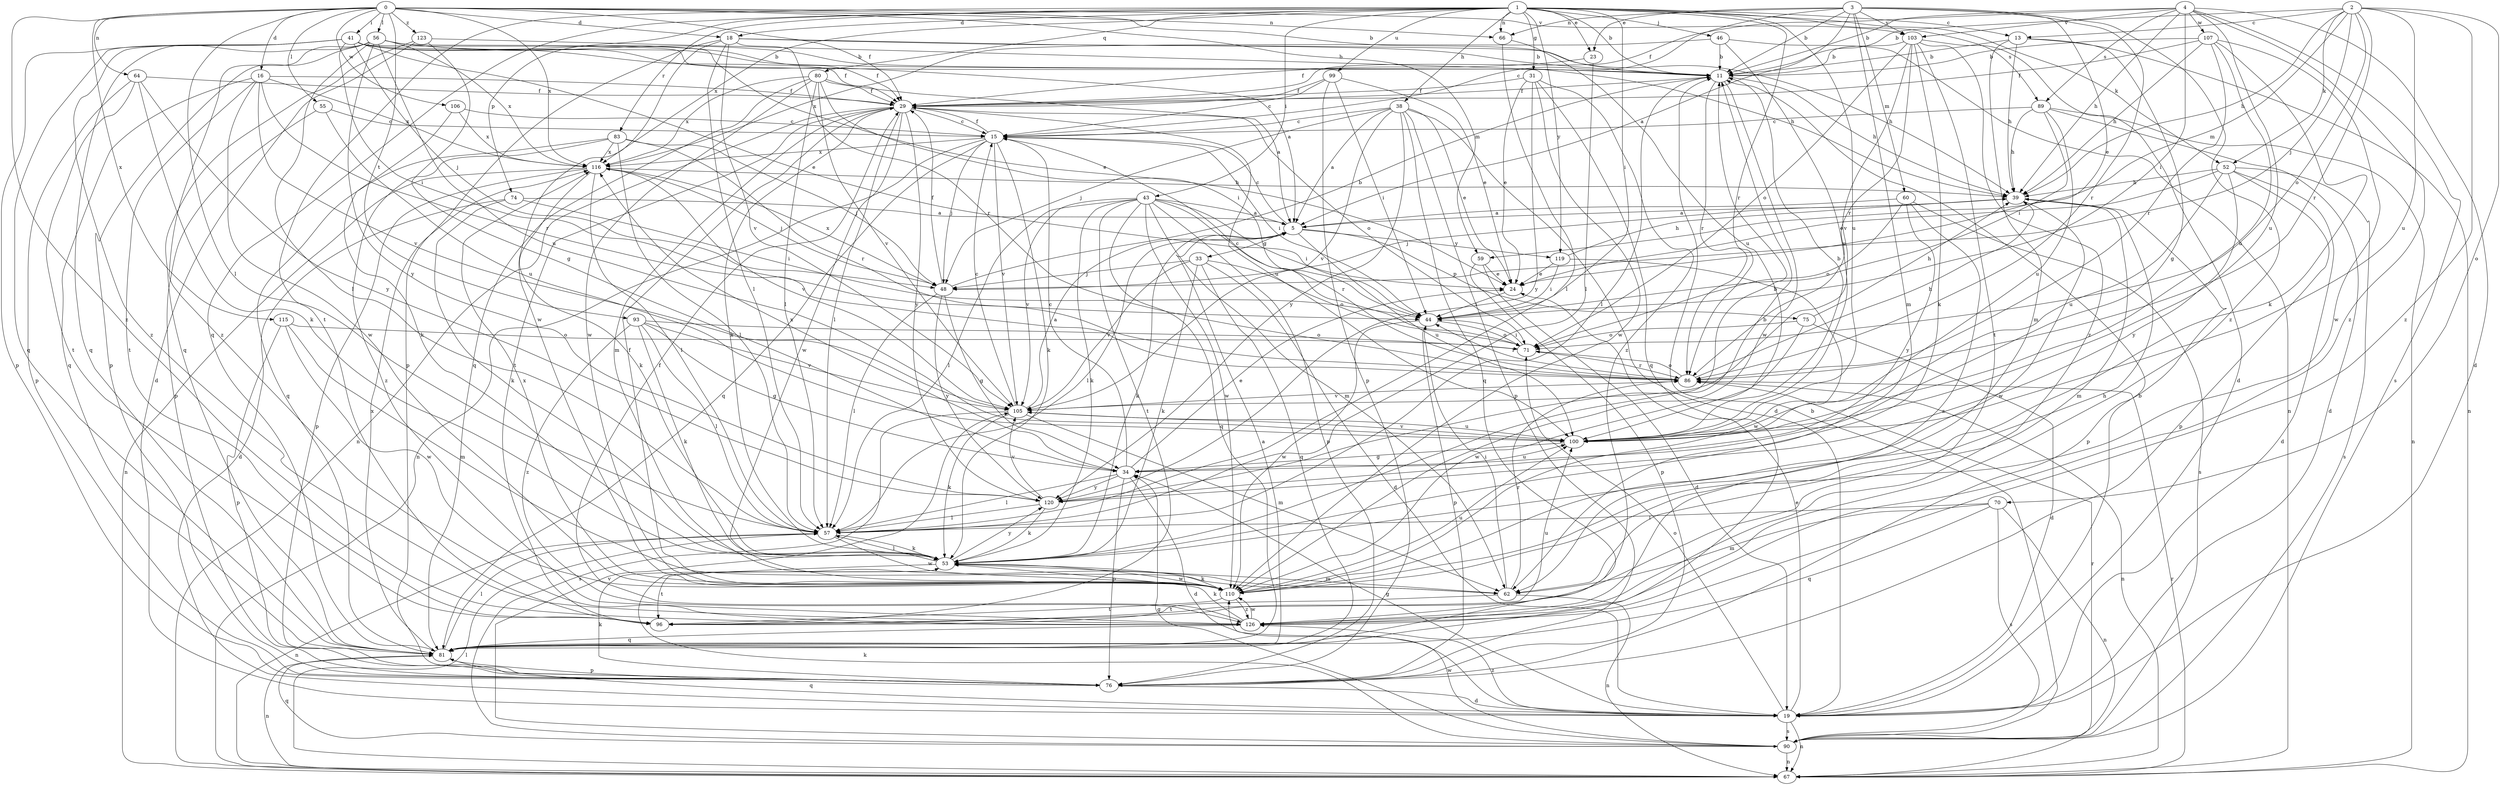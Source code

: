strict digraph  {
0;
1;
2;
3;
4;
5;
11;
13;
15;
16;
18;
19;
23;
24;
29;
31;
33;
34;
38;
39;
41;
43;
44;
46;
48;
52;
53;
55;
56;
57;
59;
60;
62;
64;
66;
67;
70;
71;
74;
75;
76;
80;
81;
83;
86;
89;
90;
93;
96;
99;
100;
103;
105;
106;
107;
110;
115;
116;
119;
120;
123;
126;
0 -> 11  [label=b];
0 -> 16  [label=d];
0 -> 18  [label=d];
0 -> 29  [label=f];
0 -> 41  [label=i];
0 -> 55  [label=l];
0 -> 56  [label=l];
0 -> 57  [label=l];
0 -> 59  [label=m];
0 -> 64  [label=n];
0 -> 66  [label=n];
0 -> 93  [label=t];
0 -> 103  [label=v];
0 -> 106  [label=w];
0 -> 115  [label=x];
0 -> 116  [label=x];
0 -> 123  [label=z];
0 -> 126  [label=z];
1 -> 11  [label=b];
1 -> 13  [label=c];
1 -> 18  [label=d];
1 -> 23  [label=e];
1 -> 31  [label=g];
1 -> 38  [label=h];
1 -> 43  [label=i];
1 -> 44  [label=i];
1 -> 46  [label=j];
1 -> 52  [label=k];
1 -> 66  [label=n];
1 -> 74  [label=p];
1 -> 80  [label=q];
1 -> 81  [label=q];
1 -> 83  [label=r];
1 -> 86  [label=r];
1 -> 89  [label=s];
1 -> 96  [label=t];
1 -> 99  [label=u];
1 -> 100  [label=u];
1 -> 116  [label=x];
1 -> 119  [label=y];
2 -> 11  [label=b];
2 -> 13  [label=c];
2 -> 39  [label=h];
2 -> 48  [label=j];
2 -> 52  [label=k];
2 -> 59  [label=m];
2 -> 70  [label=o];
2 -> 71  [label=o];
2 -> 86  [label=r];
2 -> 100  [label=u];
2 -> 126  [label=z];
3 -> 5  [label=a];
3 -> 11  [label=b];
3 -> 15  [label=c];
3 -> 23  [label=e];
3 -> 24  [label=e];
3 -> 60  [label=m];
3 -> 62  [label=m];
3 -> 66  [label=n];
3 -> 86  [label=r];
3 -> 103  [label=v];
3 -> 126  [label=z];
4 -> 11  [label=b];
4 -> 19  [label=d];
4 -> 29  [label=f];
4 -> 39  [label=h];
4 -> 44  [label=i];
4 -> 89  [label=s];
4 -> 90  [label=s];
4 -> 100  [label=u];
4 -> 103  [label=v];
4 -> 107  [label=w];
4 -> 126  [label=z];
5 -> 15  [label=c];
5 -> 33  [label=g];
5 -> 53  [label=k];
5 -> 57  [label=l];
5 -> 75  [label=p];
5 -> 100  [label=u];
5 -> 119  [label=y];
11 -> 29  [label=f];
11 -> 39  [label=h];
11 -> 57  [label=l];
11 -> 86  [label=r];
11 -> 110  [label=w];
13 -> 11  [label=b];
13 -> 34  [label=g];
13 -> 39  [label=h];
13 -> 62  [label=m];
13 -> 67  [label=n];
15 -> 29  [label=f];
15 -> 44  [label=i];
15 -> 48  [label=j];
15 -> 53  [label=k];
15 -> 67  [label=n];
15 -> 81  [label=q];
15 -> 105  [label=v];
15 -> 116  [label=x];
16 -> 29  [label=f];
16 -> 81  [label=q];
16 -> 86  [label=r];
16 -> 96  [label=t];
16 -> 105  [label=v];
16 -> 110  [label=w];
16 -> 116  [label=x];
18 -> 11  [label=b];
18 -> 39  [label=h];
18 -> 57  [label=l];
18 -> 76  [label=p];
18 -> 86  [label=r];
18 -> 105  [label=v];
18 -> 110  [label=w];
19 -> 11  [label=b];
19 -> 24  [label=e];
19 -> 34  [label=g];
19 -> 67  [label=n];
19 -> 71  [label=o];
19 -> 81  [label=q];
19 -> 90  [label=s];
19 -> 126  [label=z];
23 -> 29  [label=f];
23 -> 57  [label=l];
24 -> 44  [label=i];
29 -> 15  [label=c];
29 -> 53  [label=k];
29 -> 57  [label=l];
29 -> 62  [label=m];
29 -> 67  [label=n];
29 -> 71  [label=o];
29 -> 96  [label=t];
29 -> 100  [label=u];
29 -> 110  [label=w];
29 -> 120  [label=y];
31 -> 24  [label=e];
31 -> 29  [label=f];
31 -> 81  [label=q];
31 -> 110  [label=w];
31 -> 120  [label=y];
31 -> 126  [label=z];
33 -> 19  [label=d];
33 -> 48  [label=j];
33 -> 53  [label=k];
33 -> 71  [label=o];
33 -> 81  [label=q];
33 -> 105  [label=v];
34 -> 15  [label=c];
34 -> 19  [label=d];
34 -> 24  [label=e];
34 -> 57  [label=l];
34 -> 76  [label=p];
34 -> 100  [label=u];
34 -> 116  [label=x];
34 -> 120  [label=y];
38 -> 5  [label=a];
38 -> 15  [label=c];
38 -> 19  [label=d];
38 -> 24  [label=e];
38 -> 48  [label=j];
38 -> 76  [label=p];
38 -> 81  [label=q];
38 -> 105  [label=v];
38 -> 120  [label=y];
39 -> 5  [label=a];
39 -> 48  [label=j];
39 -> 62  [label=m];
39 -> 76  [label=p];
39 -> 110  [label=w];
41 -> 5  [label=a];
41 -> 11  [label=b];
41 -> 24  [label=e];
41 -> 29  [label=f];
41 -> 39  [label=h];
41 -> 44  [label=i];
41 -> 48  [label=j];
41 -> 76  [label=p];
41 -> 81  [label=q];
41 -> 126  [label=z];
43 -> 5  [label=a];
43 -> 44  [label=i];
43 -> 53  [label=k];
43 -> 57  [label=l];
43 -> 62  [label=m];
43 -> 76  [label=p];
43 -> 81  [label=q];
43 -> 86  [label=r];
43 -> 96  [label=t];
43 -> 105  [label=v];
43 -> 110  [label=w];
44 -> 71  [label=o];
44 -> 76  [label=p];
44 -> 110  [label=w];
46 -> 11  [label=b];
46 -> 67  [label=n];
46 -> 100  [label=u];
46 -> 116  [label=x];
48 -> 11  [label=b];
48 -> 29  [label=f];
48 -> 34  [label=g];
48 -> 57  [label=l];
48 -> 116  [label=x];
48 -> 120  [label=y];
52 -> 19  [label=d];
52 -> 24  [label=e];
52 -> 39  [label=h];
52 -> 76  [label=p];
52 -> 90  [label=s];
52 -> 100  [label=u];
52 -> 120  [label=y];
53 -> 11  [label=b];
53 -> 57  [label=l];
53 -> 62  [label=m];
53 -> 96  [label=t];
53 -> 110  [label=w];
53 -> 120  [label=y];
55 -> 15  [label=c];
55 -> 76  [label=p];
55 -> 100  [label=u];
56 -> 11  [label=b];
56 -> 24  [label=e];
56 -> 29  [label=f];
56 -> 57  [label=l];
56 -> 76  [label=p];
56 -> 81  [label=q];
56 -> 100  [label=u];
56 -> 116  [label=x];
56 -> 120  [label=y];
56 -> 126  [label=z];
57 -> 53  [label=k];
57 -> 67  [label=n];
57 -> 110  [label=w];
59 -> 19  [label=d];
59 -> 24  [label=e];
59 -> 76  [label=p];
60 -> 5  [label=a];
60 -> 71  [label=o];
60 -> 90  [label=s];
60 -> 120  [label=y];
60 -> 126  [label=z];
62 -> 44  [label=i];
62 -> 67  [label=n];
62 -> 86  [label=r];
62 -> 96  [label=t];
64 -> 29  [label=f];
64 -> 53  [label=k];
64 -> 76  [label=p];
64 -> 96  [label=t];
64 -> 120  [label=y];
66 -> 57  [label=l];
66 -> 100  [label=u];
67 -> 57  [label=l];
67 -> 86  [label=r];
70 -> 57  [label=l];
70 -> 62  [label=m];
70 -> 67  [label=n];
70 -> 81  [label=q];
70 -> 90  [label=s];
71 -> 15  [label=c];
71 -> 44  [label=i];
71 -> 86  [label=r];
74 -> 5  [label=a];
74 -> 19  [label=d];
74 -> 44  [label=i];
74 -> 53  [label=k];
75 -> 19  [label=d];
75 -> 39  [label=h];
75 -> 71  [label=o];
75 -> 110  [label=w];
76 -> 19  [label=d];
76 -> 53  [label=k];
80 -> 5  [label=a];
80 -> 29  [label=f];
80 -> 44  [label=i];
80 -> 57  [label=l];
80 -> 81  [label=q];
80 -> 105  [label=v];
80 -> 110  [label=w];
80 -> 116  [label=x];
81 -> 5  [label=a];
81 -> 57  [label=l];
81 -> 67  [label=n];
81 -> 76  [label=p];
81 -> 116  [label=x];
83 -> 48  [label=j];
83 -> 57  [label=l];
83 -> 81  [label=q];
83 -> 86  [label=r];
83 -> 116  [label=x];
83 -> 126  [label=z];
86 -> 39  [label=h];
86 -> 44  [label=i];
86 -> 67  [label=n];
86 -> 71  [label=o];
86 -> 105  [label=v];
89 -> 15  [label=c];
89 -> 19  [label=d];
89 -> 39  [label=h];
89 -> 44  [label=i];
89 -> 67  [label=n];
89 -> 100  [label=u];
90 -> 11  [label=b];
90 -> 34  [label=g];
90 -> 53  [label=k];
90 -> 67  [label=n];
90 -> 81  [label=q];
90 -> 86  [label=r];
90 -> 105  [label=v];
90 -> 110  [label=w];
93 -> 34  [label=g];
93 -> 53  [label=k];
93 -> 57  [label=l];
93 -> 71  [label=o];
93 -> 105  [label=v];
93 -> 126  [label=z];
96 -> 100  [label=u];
99 -> 15  [label=c];
99 -> 24  [label=e];
99 -> 29  [label=f];
99 -> 44  [label=i];
99 -> 76  [label=p];
100 -> 11  [label=b];
100 -> 34  [label=g];
100 -> 105  [label=v];
103 -> 11  [label=b];
103 -> 19  [label=d];
103 -> 53  [label=k];
103 -> 71  [label=o];
103 -> 86  [label=r];
103 -> 96  [label=t];
103 -> 105  [label=v];
103 -> 126  [label=z];
105 -> 5  [label=a];
105 -> 15  [label=c];
105 -> 53  [label=k];
105 -> 62  [label=m];
105 -> 90  [label=s];
105 -> 100  [label=u];
106 -> 15  [label=c];
106 -> 53  [label=k];
106 -> 116  [label=x];
107 -> 11  [label=b];
107 -> 29  [label=f];
107 -> 39  [label=h];
107 -> 53  [label=k];
107 -> 86  [label=r];
107 -> 100  [label=u];
107 -> 110  [label=w];
110 -> 29  [label=f];
110 -> 39  [label=h];
110 -> 53  [label=k];
110 -> 96  [label=t];
110 -> 100  [label=u];
110 -> 116  [label=x];
110 -> 126  [label=z];
115 -> 62  [label=m];
115 -> 71  [label=o];
115 -> 76  [label=p];
115 -> 110  [label=w];
116 -> 39  [label=h];
116 -> 48  [label=j];
116 -> 53  [label=k];
116 -> 57  [label=l];
116 -> 67  [label=n];
116 -> 76  [label=p];
116 -> 105  [label=v];
119 -> 24  [label=e];
119 -> 39  [label=h];
119 -> 44  [label=i];
119 -> 110  [label=w];
120 -> 11  [label=b];
120 -> 53  [label=k];
120 -> 57  [label=l];
120 -> 105  [label=v];
123 -> 11  [label=b];
123 -> 19  [label=d];
123 -> 34  [label=g];
123 -> 81  [label=q];
126 -> 29  [label=f];
126 -> 53  [label=k];
126 -> 81  [label=q];
126 -> 110  [label=w];
}
